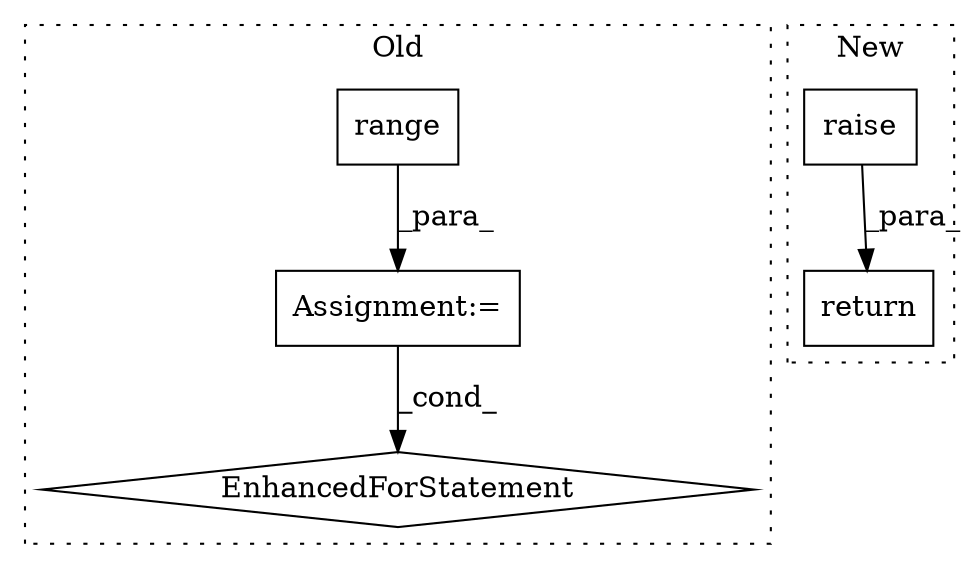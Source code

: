 digraph G {
subgraph cluster0 {
1 [label="range" a="32" s="16465,16494" l="6,1" shape="box"];
3 [label="Assignment:=" a="7" s="16404,16495" l="53,2" shape="box"];
5 [label="EnhancedForStatement" a="70" s="16404,16495" l="53,2" shape="diamond"];
label = "Old";
style="dotted";
}
subgraph cluster1 {
2 [label="raise" a="32" s="17579,17612" l="6,1" shape="box"];
4 [label="return" a="41" s="17572" l="7" shape="box"];
label = "New";
style="dotted";
}
1 -> 3 [label="_para_"];
2 -> 4 [label="_para_"];
3 -> 5 [label="_cond_"];
}